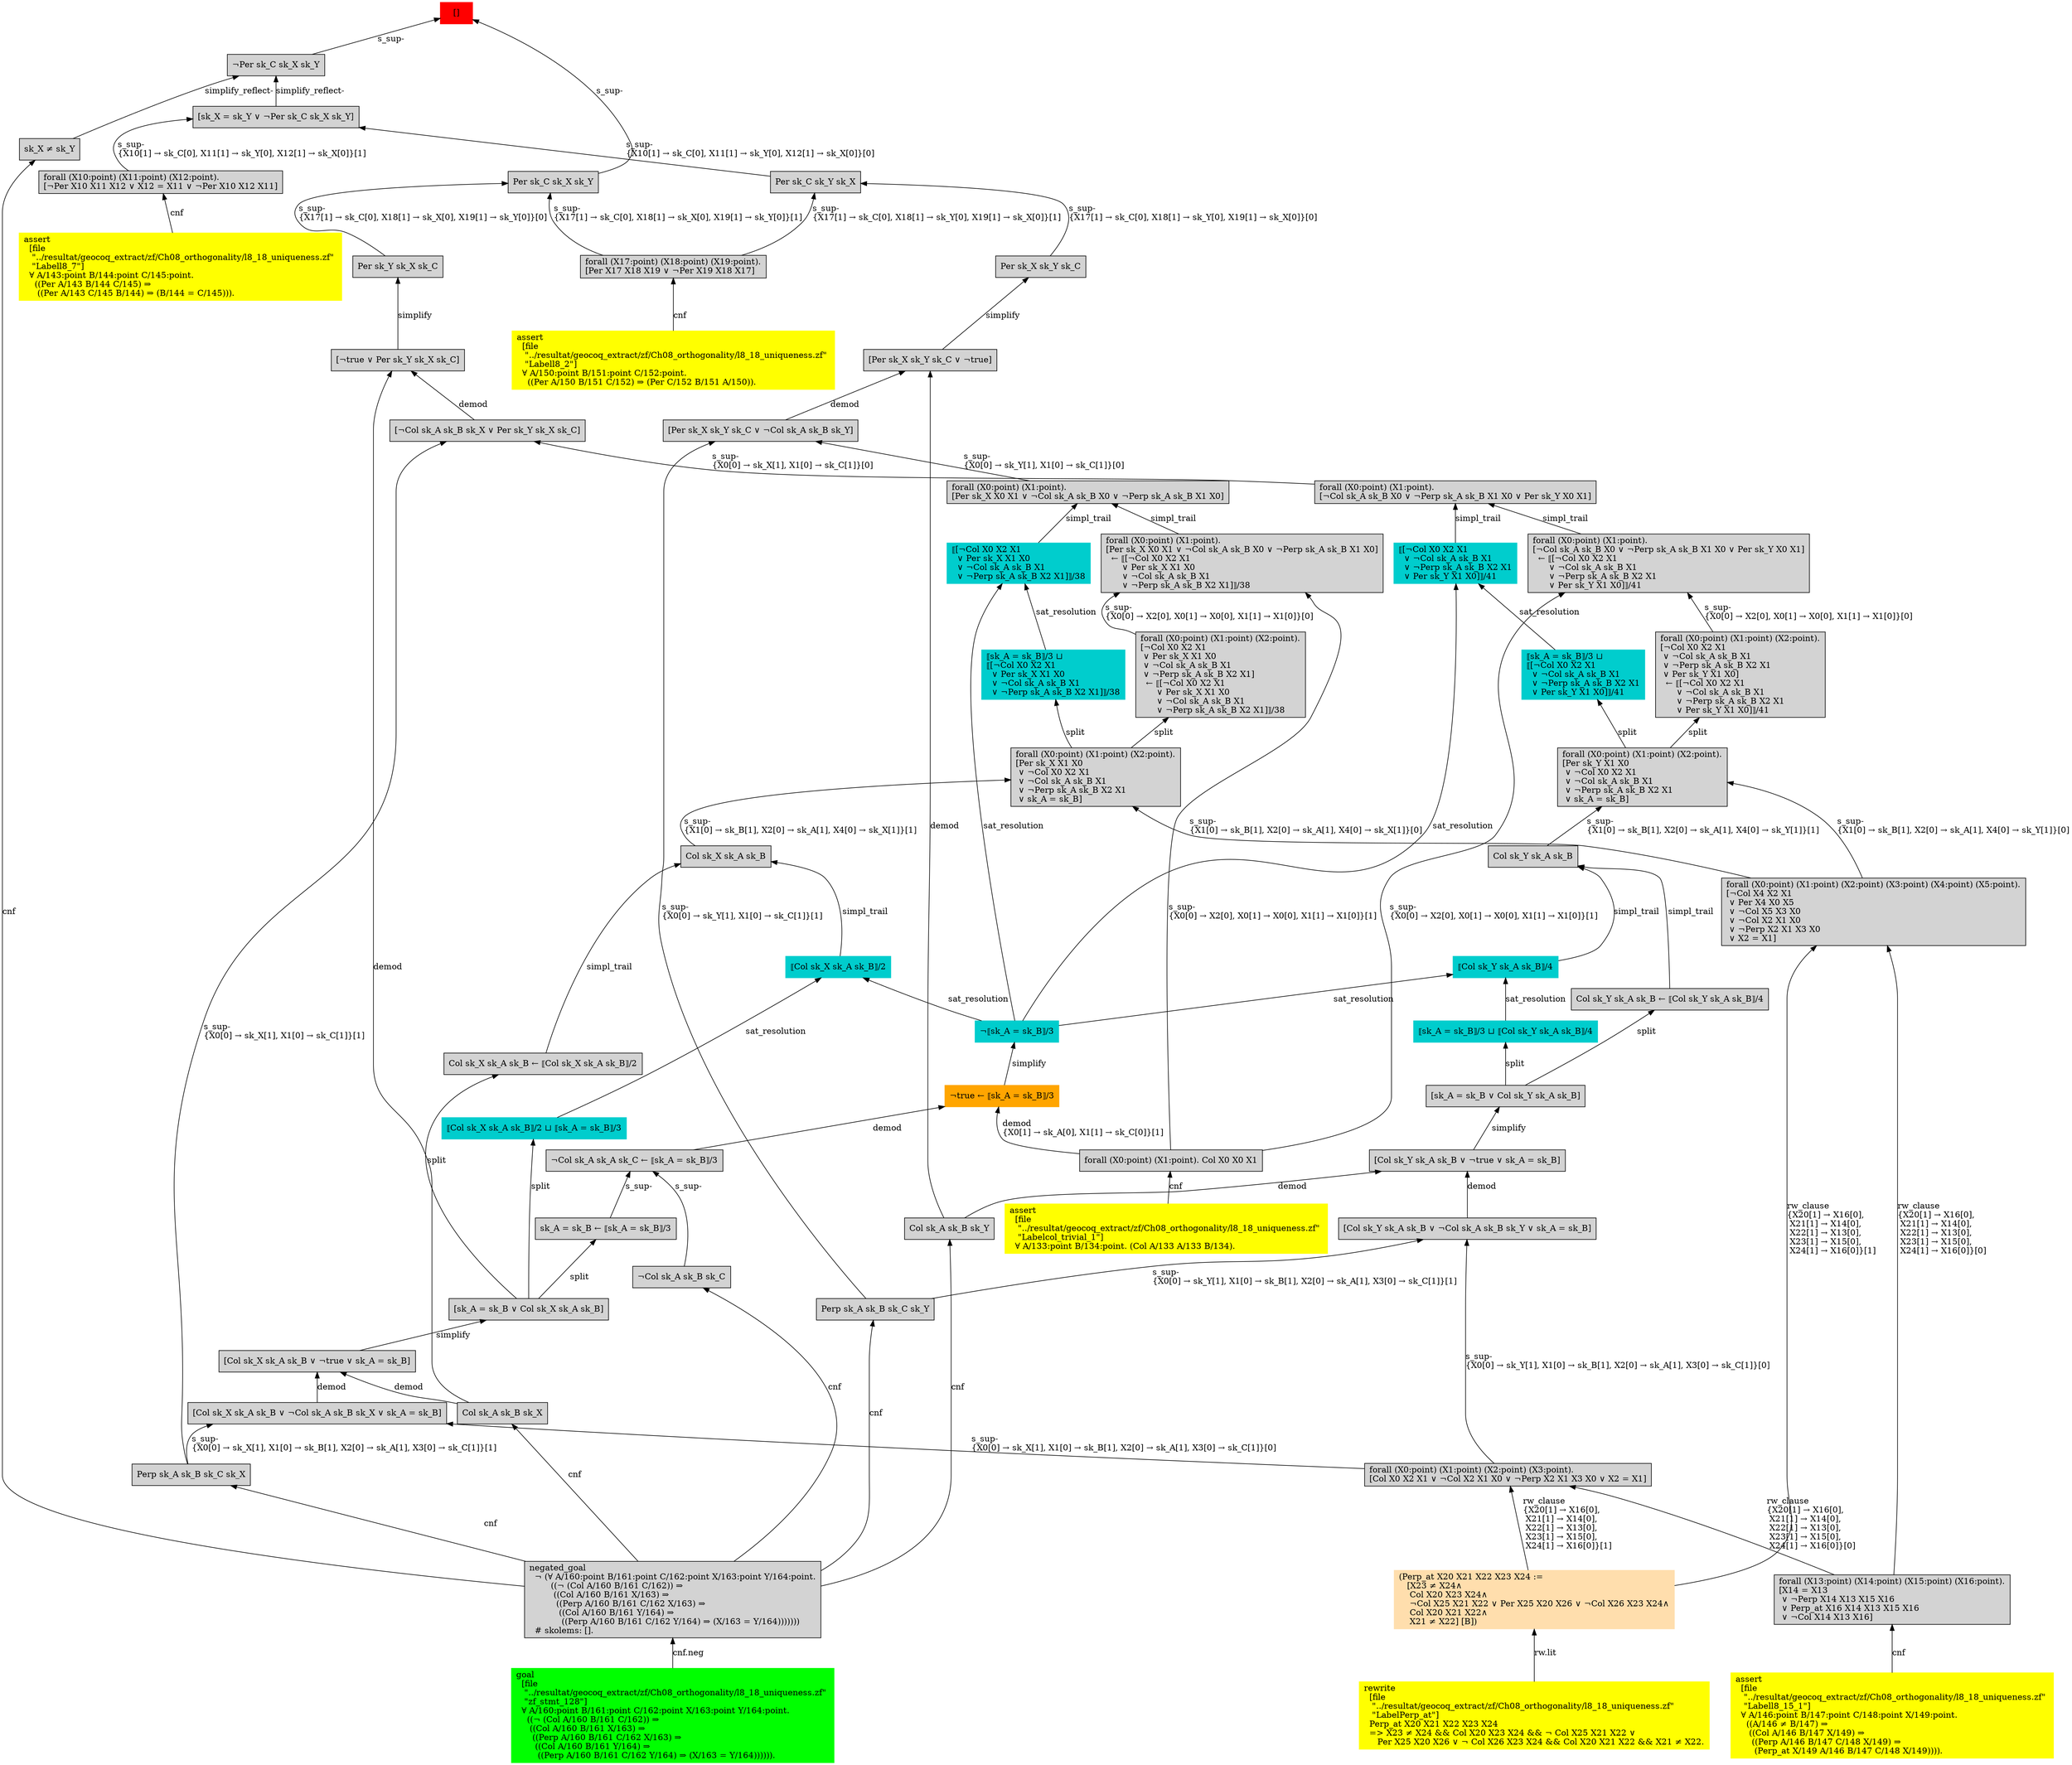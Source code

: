digraph "unsat_graph" {
  vertex_0 [color=red, label="[]", shape=box, style=filled];
  vertex_0 -> vertex_1 [label="s_sup-\l", dir="back"];
  vertex_1 [shape=box, label="¬Per sk_C sk_X sk_Y\l", style=filled];
  vertex_1 -> vertex_2 [label="simplify_reflect-", dir="back"];
  vertex_2 [shape=box, label="sk_X ≠ sk_Y\l", style=filled];
  vertex_2 -> vertex_3 [label="cnf", dir="back"];
  vertex_3 [shape=box, label="negated_goal\l  ¬ (∀ A/160:point B/161:point C/162:point X/163:point Y/164:point.\l        ((¬ (Col A/160 B/161 C/162)) ⇒\l         ((Col A/160 B/161 X/163) ⇒\l          ((Perp A/160 B/161 C/162 X/163) ⇒\l           ((Col A/160 B/161 Y/164) ⇒\l            ((Perp A/160 B/161 C/162 Y/164) ⇒ (X/163 = Y/164)))))))\l  # skolems: [].\l", style=filled];
  vertex_3 -> vertex_4 [label="cnf.neg", dir="back"];
  vertex_4 [color=green, shape=box, label="goal\l  [file\l   \"../resultat/geocoq_extract/zf/Ch08_orthogonality/l8_18_uniqueness.zf\" \l   \"zf_stmt_128\"]\l  ∀ A/160:point B/161:point C/162:point X/163:point Y/164:point.\l    ((¬ (Col A/160 B/161 C/162)) ⇒\l     ((Col A/160 B/161 X/163) ⇒\l      ((Perp A/160 B/161 C/162 X/163) ⇒\l       ((Col A/160 B/161 Y/164) ⇒\l        ((Perp A/160 B/161 C/162 Y/164) ⇒ (X/163 = Y/164)))))).\l", style=filled];
  vertex_1 -> vertex_5 [label="simplify_reflect-", dir="back"];
  vertex_5 [shape=box, label="[sk_X = sk_Y ∨ ¬Per sk_C sk_X sk_Y]\l", style=filled];
  vertex_5 -> vertex_6 [label="s_sup-\l\{X10[1] → sk_C[0], X11[1] → sk_Y[0], X12[1] → sk_X[0]\}[1]\l", dir="back"];
  vertex_6 [shape=box, label="forall (X10:point) (X11:point) (X12:point).\l[¬Per X10 X11 X12 ∨ X12 = X11 ∨ ¬Per X10 X12 X11]\l", style=filled];
  vertex_6 -> vertex_7 [label="cnf", dir="back"];
  vertex_7 [color=yellow, shape=box, label="assert\l  [file\l   \"../resultat/geocoq_extract/zf/Ch08_orthogonality/l8_18_uniqueness.zf\" \l   \"Labell8_7\"]\l  ∀ A/143:point B/144:point C/145:point.\l    ((Per A/143 B/144 C/145) ⇒\l     ((Per A/143 C/145 B/144) ⇒ (B/144 = C/145))).\l", style=filled];
  vertex_5 -> vertex_8 [label="s_sup-\l\{X10[1] → sk_C[0], X11[1] → sk_Y[0], X12[1] → sk_X[0]\}[0]\l", dir="back"];
  vertex_8 [shape=box, label="Per sk_C sk_Y sk_X\l", style=filled];
  vertex_8 -> vertex_9 [label="s_sup-\l\{X17[1] → sk_C[0], X18[1] → sk_Y[0], X19[1] → sk_X[0]\}[1]\l", dir="back"];
  vertex_9 [shape=box, label="forall (X17:point) (X18:point) (X19:point).\l[Per X17 X18 X19 ∨ ¬Per X19 X18 X17]\l", style=filled];
  vertex_9 -> vertex_10 [label="cnf", dir="back"];
  vertex_10 [color=yellow, shape=box, label="assert\l  [file\l   \"../resultat/geocoq_extract/zf/Ch08_orthogonality/l8_18_uniqueness.zf\" \l   \"Labell8_2\"]\l  ∀ A/150:point B/151:point C/152:point.\l    ((Per A/150 B/151 C/152) ⇒ (Per C/152 B/151 A/150)).\l", style=filled];
  vertex_8 -> vertex_11 [label="s_sup-\l\{X17[1] → sk_C[0], X18[1] → sk_Y[0], X19[1] → sk_X[0]\}[0]\l", dir="back"];
  vertex_11 [shape=box, label="Per sk_X sk_Y sk_C\l", style=filled];
  vertex_11 -> vertex_12 [label="simplify", dir="back"];
  vertex_12 [shape=box, label="[Per sk_X sk_Y sk_C ∨ ¬true]\l", style=filled];
  vertex_12 -> vertex_13 [label="demod", dir="back"];
  vertex_13 [shape=box, label="Col sk_A sk_B sk_Y\l", style=filled];
  vertex_13 -> vertex_3 [label="cnf", dir="back"];
  vertex_12 -> vertex_14 [label="demod", dir="back"];
  vertex_14 [shape=box, label="[Per sk_X sk_Y sk_C ∨ ¬Col sk_A sk_B sk_Y]\l", style=filled];
  vertex_14 -> vertex_15 [label="s_sup-\l\{X0[0] → sk_Y[1], X1[0] → sk_C[1]\}[0]\l", dir="back"];
  vertex_15 [shape=box, label="forall (X0:point) (X1:point).\l[Per sk_X X0 X1 ∨ ¬Col sk_A sk_B X0 ∨ ¬Perp sk_A sk_B X1 X0]\l", style=filled];
  vertex_15 -> vertex_16 [label="simpl_trail", dir="back"];
  vertex_16 [color=cyan3, shape=box, label="⟦[¬Col X0 X2 X1\l  ∨ Per sk_X X1 X0\l  ∨ ¬Col sk_A sk_B X1\l  ∨ ¬Perp sk_A sk_B X2 X1]⟧/38\l", style=filled];
  vertex_16 -> vertex_17 [label="sat_resolution", dir="back"];
  vertex_17 [color=cyan3, shape=box, label="¬⟦sk_A = sk_B⟧/3\l", style=filled];
  vertex_17 -> vertex_18 [label="simplify", dir="back"];
  vertex_18 [color=orange, shape=box, label="¬true ← ⟦sk_A = sk_B⟧/3\l", style=filled];
  vertex_18 -> vertex_19 [label="demod\l\{X0[1] → sk_A[0], X1[1] → sk_C[0]\}[1]\l", dir="back"];
  vertex_19 [shape=box, label="forall (X0:point) (X1:point). Col X0 X0 X1\l", style=filled];
  vertex_19 -> vertex_20 [label="cnf", dir="back"];
  vertex_20 [color=yellow, shape=box, label="assert\l  [file\l   \"../resultat/geocoq_extract/zf/Ch08_orthogonality/l8_18_uniqueness.zf\" \l   \"Labelcol_trivial_1\"]\l  ∀ A/133:point B/134:point. (Col A/133 A/133 B/134).\l", style=filled];
  vertex_18 -> vertex_21 [label="demod", dir="back"];
  vertex_21 [shape=box, label="¬Col sk_A sk_A sk_C ← ⟦sk_A = sk_B⟧/3\l", style=filled];
  vertex_21 -> vertex_22 [label="s_sup-\l", dir="back"];
  vertex_22 [shape=box, label="¬Col sk_A sk_B sk_C\l", style=filled];
  vertex_22 -> vertex_3 [label="cnf", dir="back"];
  vertex_21 -> vertex_23 [label="s_sup-\l", dir="back"];
  vertex_23 [shape=box, label="sk_A = sk_B ← ⟦sk_A = sk_B⟧/3\l", style=filled];
  vertex_23 -> vertex_24 [label="split", dir="back"];
  vertex_24 [shape=box, label="[sk_A = sk_B ∨ Col sk_X sk_A sk_B]\l", style=filled];
  vertex_24 -> vertex_25 [label="simplify", dir="back"];
  vertex_25 [shape=box, label="[Col sk_X sk_A sk_B ∨ ¬true ∨ sk_A = sk_B]\l", style=filled];
  vertex_25 -> vertex_26 [label="demod", dir="back"];
  vertex_26 [shape=box, label="Col sk_A sk_B sk_X\l", style=filled];
  vertex_26 -> vertex_3 [label="cnf", dir="back"];
  vertex_25 -> vertex_27 [label="demod", dir="back"];
  vertex_27 [shape=box, label="[Col sk_X sk_A sk_B ∨ ¬Col sk_A sk_B sk_X ∨ sk_A = sk_B]\l", style=filled];
  vertex_27 -> vertex_28 [label="s_sup-\l\{X0[0] → sk_X[1], X1[0] → sk_B[1], X2[0] → sk_A[1], X3[0] → sk_C[1]\}[0]\l", dir="back"];
  vertex_28 [shape=box, label="forall (X0:point) (X1:point) (X2:point) (X3:point).\l[Col X0 X2 X1 ∨ ¬Col X2 X1 X0 ∨ ¬Perp X2 X1 X3 X0 ∨ X2 = X1]\l", style=filled];
  vertex_28 -> vertex_29 [label="rw_clause\l\{X20[1] → X16[0], \l X21[1] → X14[0], \l X22[1] → X13[0], \l X23[1] → X15[0], \l X24[1] → X16[0]\}[1]\l", dir="back"];
  vertex_29 [color=navajowhite, shape=box, label="(Perp_at X20 X21 X22 X23 X24 :=\l   [X23 ≠ X24∧\l    Col X20 X23 X24∧\l    ¬Col X25 X21 X22 ∨ Per X25 X20 X26 ∨ ¬Col X26 X23 X24∧\l    Col X20 X21 X22∧\l    X21 ≠ X22] [B])\l", style=filled];
  vertex_29 -> vertex_30 [label="rw.lit", dir="back"];
  vertex_30 [color=yellow, shape=box, label="rewrite\l  [file\l   \"../resultat/geocoq_extract/zf/Ch08_orthogonality/l8_18_uniqueness.zf\" \l   \"LabelPerp_at\"]\l  Perp_at X20 X21 X22 X23 X24\l  =\> X23 ≠ X24 && Col X20 X23 X24 && ¬ Col X25 X21 X22 ∨ \l     Per X25 X20 X26 ∨ ¬ Col X26 X23 X24 && Col X20 X21 X22 && X21 ≠ X22.\l", style=filled];
  vertex_28 -> vertex_31 [label="rw_clause\l\{X20[1] → X16[0], \l X21[1] → X14[0], \l X22[1] → X13[0], \l X23[1] → X15[0], \l X24[1] → X16[0]\}[0]\l", dir="back"];
  vertex_31 [shape=box, label="forall (X13:point) (X14:point) (X15:point) (X16:point).\l[X14 = X13\l ∨ ¬Perp X14 X13 X15 X16\l ∨ Perp_at X16 X14 X13 X15 X16\l ∨ ¬Col X14 X13 X16]\l", style=filled];
  vertex_31 -> vertex_32 [label="cnf", dir="back"];
  vertex_32 [color=yellow, shape=box, label="assert\l  [file\l   \"../resultat/geocoq_extract/zf/Ch08_orthogonality/l8_18_uniqueness.zf\" \l   \"Labell8_15_1\"]\l  ∀ A/146:point B/147:point C/148:point X/149:point.\l    ((A/146 ≠ B/147) ⇒\l     ((Col A/146 B/147 X/149) ⇒\l      ((Perp A/146 B/147 C/148 X/149) ⇒\l       (Perp_at X/149 A/146 B/147 C/148 X/149)))).\l", style=filled];
  vertex_27 -> vertex_33 [label="s_sup-\l\{X0[0] → sk_X[1], X1[0] → sk_B[1], X2[0] → sk_A[1], X3[0] → sk_C[1]\}[1]\l", dir="back"];
  vertex_33 [shape=box, label="Perp sk_A sk_B sk_C sk_X\l", style=filled];
  vertex_33 -> vertex_3 [label="cnf", dir="back"];
  vertex_16 -> vertex_34 [label="sat_resolution", dir="back"];
  vertex_34 [color=cyan3, shape=box, label="⟦sk_A = sk_B⟧/3 ⊔ \l⟦[¬Col X0 X2 X1\l  ∨ Per sk_X X1 X0\l  ∨ ¬Col sk_A sk_B X1\l  ∨ ¬Perp sk_A sk_B X2 X1]⟧/38\l", style=filled];
  vertex_34 -> vertex_35 [label="split", dir="back"];
  vertex_35 [shape=box, label="forall (X0:point) (X1:point) (X2:point).\l[Per sk_X X1 X0\l ∨ ¬Col X0 X2 X1\l ∨ ¬Col sk_A sk_B X1\l ∨ ¬Perp sk_A sk_B X2 X1\l ∨ sk_A = sk_B]\l", style=filled];
  vertex_35 -> vertex_36 [label="s_sup-\l\{X1[0] → sk_B[1], X2[0] → sk_A[1], X4[0] → sk_X[1]\}[0]\l", dir="back"];
  vertex_36 [shape=box, label="forall (X0:point) (X1:point) (X2:point) (X3:point) (X4:point) (X5:point).\l[¬Col X4 X2 X1\l ∨ Per X4 X0 X5\l ∨ ¬Col X5 X3 X0\l ∨ ¬Col X2 X1 X0\l ∨ ¬Perp X2 X1 X3 X0\l ∨ X2 = X1]\l", style=filled];
  vertex_36 -> vertex_29 [label="rw_clause\l\{X20[1] → X16[0], \l X21[1] → X14[0], \l X22[1] → X13[0], \l X23[1] → X15[0], \l X24[1] → X16[0]\}[1]\l", dir="back"];
  vertex_36 -> vertex_31 [label="rw_clause\l\{X20[1] → X16[0], \l X21[1] → X14[0], \l X22[1] → X13[0], \l X23[1] → X15[0], \l X24[1] → X16[0]\}[0]\l", dir="back"];
  vertex_35 -> vertex_37 [label="s_sup-\l\{X1[0] → sk_B[1], X2[0] → sk_A[1], X4[0] → sk_X[1]\}[1]\l", dir="back"];
  vertex_37 [shape=box, label="Col sk_X sk_A sk_B\l", style=filled];
  vertex_37 -> vertex_38 [label="simpl_trail", dir="back"];
  vertex_38 [color=cyan3, shape=box, label="⟦Col sk_X sk_A sk_B⟧/2\l", style=filled];
  vertex_38 -> vertex_17 [label="sat_resolution", dir="back"];
  vertex_38 -> vertex_39 [label="sat_resolution", dir="back"];
  vertex_39 [color=cyan3, shape=box, label="⟦Col sk_X sk_A sk_B⟧/2 ⊔ ⟦sk_A = sk_B⟧/3\l", style=filled];
  vertex_39 -> vertex_24 [label="split", dir="back"];
  vertex_37 -> vertex_40 [label="simpl_trail", dir="back"];
  vertex_40 [shape=box, label="Col sk_X sk_A sk_B ← ⟦Col sk_X sk_A sk_B⟧/2\l", style=filled];
  vertex_40 -> vertex_24 [label="split", dir="back"];
  vertex_15 -> vertex_41 [label="simpl_trail", dir="back"];
  vertex_41 [shape=box, label="forall (X0:point) (X1:point).\l[Per sk_X X0 X1 ∨ ¬Col sk_A sk_B X0 ∨ ¬Perp sk_A sk_B X1 X0]\l  ← ⟦[¬Col X0 X2 X1\l      ∨ Per sk_X X1 X0\l      ∨ ¬Col sk_A sk_B X1\l      ∨ ¬Perp sk_A sk_B X2 X1]⟧/38\l", style=filled];
  vertex_41 -> vertex_42 [label="s_sup-\l\{X0[0] → X2[0], X0[1] → X0[0], X1[1] → X1[0]\}[0]\l", dir="back"];
  vertex_42 [shape=box, label="forall (X0:point) (X1:point) (X2:point).\l[¬Col X0 X2 X1\l ∨ Per sk_X X1 X0\l ∨ ¬Col sk_A sk_B X1\l ∨ ¬Perp sk_A sk_B X2 X1]\l  ← ⟦[¬Col X0 X2 X1\l      ∨ Per sk_X X1 X0\l      ∨ ¬Col sk_A sk_B X1\l      ∨ ¬Perp sk_A sk_B X2 X1]⟧/38\l", style=filled];
  vertex_42 -> vertex_35 [label="split", dir="back"];
  vertex_41 -> vertex_19 [label="s_sup-\l\{X0[0] → X2[0], X0[1] → X0[0], X1[1] → X1[0]\}[1]\l", dir="back"];
  vertex_14 -> vertex_43 [label="s_sup-\l\{X0[0] → sk_Y[1], X1[0] → sk_C[1]\}[1]\l", dir="back"];
  vertex_43 [shape=box, label="Perp sk_A sk_B sk_C sk_Y\l", style=filled];
  vertex_43 -> vertex_3 [label="cnf", dir="back"];
  vertex_0 -> vertex_44 [label="s_sup-\l", dir="back"];
  vertex_44 [shape=box, label="Per sk_C sk_X sk_Y\l", style=filled];
  vertex_44 -> vertex_9 [label="s_sup-\l\{X17[1] → sk_C[0], X18[1] → sk_X[0], X19[1] → sk_Y[0]\}[1]\l", dir="back"];
  vertex_44 -> vertex_45 [label="s_sup-\l\{X17[1] → sk_C[0], X18[1] → sk_X[0], X19[1] → sk_Y[0]\}[0]\l", dir="back"];
  vertex_45 [shape=box, label="Per sk_Y sk_X sk_C\l", style=filled];
  vertex_45 -> vertex_46 [label="simplify", dir="back"];
  vertex_46 [shape=box, label="[¬true ∨ Per sk_Y sk_X sk_C]\l", style=filled];
  vertex_46 -> vertex_26 [label="demod", dir="back"];
  vertex_46 -> vertex_47 [label="demod", dir="back"];
  vertex_47 [shape=box, label="[¬Col sk_A sk_B sk_X ∨ Per sk_Y sk_X sk_C]\l", style=filled];
  vertex_47 -> vertex_48 [label="s_sup-\l\{X0[0] → sk_X[1], X1[0] → sk_C[1]\}[0]\l", dir="back"];
  vertex_48 [shape=box, label="forall (X0:point) (X1:point).\l[¬Col sk_A sk_B X0 ∨ ¬Perp sk_A sk_B X1 X0 ∨ Per sk_Y X0 X1]\l", style=filled];
  vertex_48 -> vertex_49 [label="simpl_trail", dir="back"];
  vertex_49 [color=cyan3, shape=box, label="⟦[¬Col X0 X2 X1\l  ∨ ¬Col sk_A sk_B X1\l  ∨ ¬Perp sk_A sk_B X2 X1\l  ∨ Per sk_Y X1 X0]⟧/41\l", style=filled];
  vertex_49 -> vertex_17 [label="sat_resolution", dir="back"];
  vertex_49 -> vertex_50 [label="sat_resolution", dir="back"];
  vertex_50 [color=cyan3, shape=box, label="⟦sk_A = sk_B⟧/3 ⊔ \l⟦[¬Col X0 X2 X1\l  ∨ ¬Col sk_A sk_B X1\l  ∨ ¬Perp sk_A sk_B X2 X1\l  ∨ Per sk_Y X1 X0]⟧/41\l", style=filled];
  vertex_50 -> vertex_51 [label="split", dir="back"];
  vertex_51 [shape=box, label="forall (X0:point) (X1:point) (X2:point).\l[Per sk_Y X1 X0\l ∨ ¬Col X0 X2 X1\l ∨ ¬Col sk_A sk_B X1\l ∨ ¬Perp sk_A sk_B X2 X1\l ∨ sk_A = sk_B]\l", style=filled];
  vertex_51 -> vertex_36 [label="s_sup-\l\{X1[0] → sk_B[1], X2[0] → sk_A[1], X4[0] → sk_Y[1]\}[0]\l", dir="back"];
  vertex_51 -> vertex_52 [label="s_sup-\l\{X1[0] → sk_B[1], X2[0] → sk_A[1], X4[0] → sk_Y[1]\}[1]\l", dir="back"];
  vertex_52 [shape=box, label="Col sk_Y sk_A sk_B\l", style=filled];
  vertex_52 -> vertex_53 [label="simpl_trail", dir="back"];
  vertex_53 [color=cyan3, shape=box, label="⟦Col sk_Y sk_A sk_B⟧/4\l", style=filled];
  vertex_53 -> vertex_17 [label="sat_resolution", dir="back"];
  vertex_53 -> vertex_54 [label="sat_resolution", dir="back"];
  vertex_54 [color=cyan3, shape=box, label="⟦sk_A = sk_B⟧/3 ⊔ ⟦Col sk_Y sk_A sk_B⟧/4\l", style=filled];
  vertex_54 -> vertex_55 [label="split", dir="back"];
  vertex_55 [shape=box, label="[sk_A = sk_B ∨ Col sk_Y sk_A sk_B]\l", style=filled];
  vertex_55 -> vertex_56 [label="simplify", dir="back"];
  vertex_56 [shape=box, label="[Col sk_Y sk_A sk_B ∨ ¬true ∨ sk_A = sk_B]\l", style=filled];
  vertex_56 -> vertex_13 [label="demod", dir="back"];
  vertex_56 -> vertex_57 [label="demod", dir="back"];
  vertex_57 [shape=box, label="[Col sk_Y sk_A sk_B ∨ ¬Col sk_A sk_B sk_Y ∨ sk_A = sk_B]\l", style=filled];
  vertex_57 -> vertex_28 [label="s_sup-\l\{X0[0] → sk_Y[1], X1[0] → sk_B[1], X2[0] → sk_A[1], X3[0] → sk_C[1]\}[0]\l", dir="back"];
  vertex_57 -> vertex_43 [label="s_sup-\l\{X0[0] → sk_Y[1], X1[0] → sk_B[1], X2[0] → sk_A[1], X3[0] → sk_C[1]\}[1]\l", dir="back"];
  vertex_52 -> vertex_58 [label="simpl_trail", dir="back"];
  vertex_58 [shape=box, label="Col sk_Y sk_A sk_B ← ⟦Col sk_Y sk_A sk_B⟧/4\l", style=filled];
  vertex_58 -> vertex_55 [label="split", dir="back"];
  vertex_48 -> vertex_59 [label="simpl_trail", dir="back"];
  vertex_59 [shape=box, label="forall (X0:point) (X1:point).\l[¬Col sk_A sk_B X0 ∨ ¬Perp sk_A sk_B X1 X0 ∨ Per sk_Y X0 X1]\l  ← ⟦[¬Col X0 X2 X1\l      ∨ ¬Col sk_A sk_B X1\l      ∨ ¬Perp sk_A sk_B X2 X1\l      ∨ Per sk_Y X1 X0]⟧/41\l", style=filled];
  vertex_59 -> vertex_60 [label="s_sup-\l\{X0[0] → X2[0], X0[1] → X0[0], X1[1] → X1[0]\}[0]\l", dir="back"];
  vertex_60 [shape=box, label="forall (X0:point) (X1:point) (X2:point).\l[¬Col X0 X2 X1\l ∨ ¬Col sk_A sk_B X1\l ∨ ¬Perp sk_A sk_B X2 X1\l ∨ Per sk_Y X1 X0]\l  ← ⟦[¬Col X0 X2 X1\l      ∨ ¬Col sk_A sk_B X1\l      ∨ ¬Perp sk_A sk_B X2 X1\l      ∨ Per sk_Y X1 X0]⟧/41\l", style=filled];
  vertex_60 -> vertex_51 [label="split", dir="back"];
  vertex_59 -> vertex_19 [label="s_sup-\l\{X0[0] → X2[0], X0[1] → X0[0], X1[1] → X1[0]\}[1]\l", dir="back"];
  vertex_47 -> vertex_33 [label="s_sup-\l\{X0[0] → sk_X[1], X1[0] → sk_C[1]\}[1]\l", dir="back"];
  }


